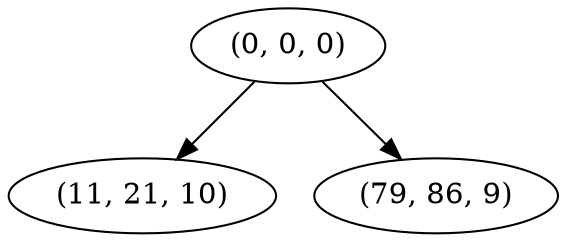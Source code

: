 digraph tree {
    "(0, 0, 0)";
    "(11, 21, 10)";
    "(79, 86, 9)";
    "(0, 0, 0)" -> "(11, 21, 10)";
    "(0, 0, 0)" -> "(79, 86, 9)";
}
